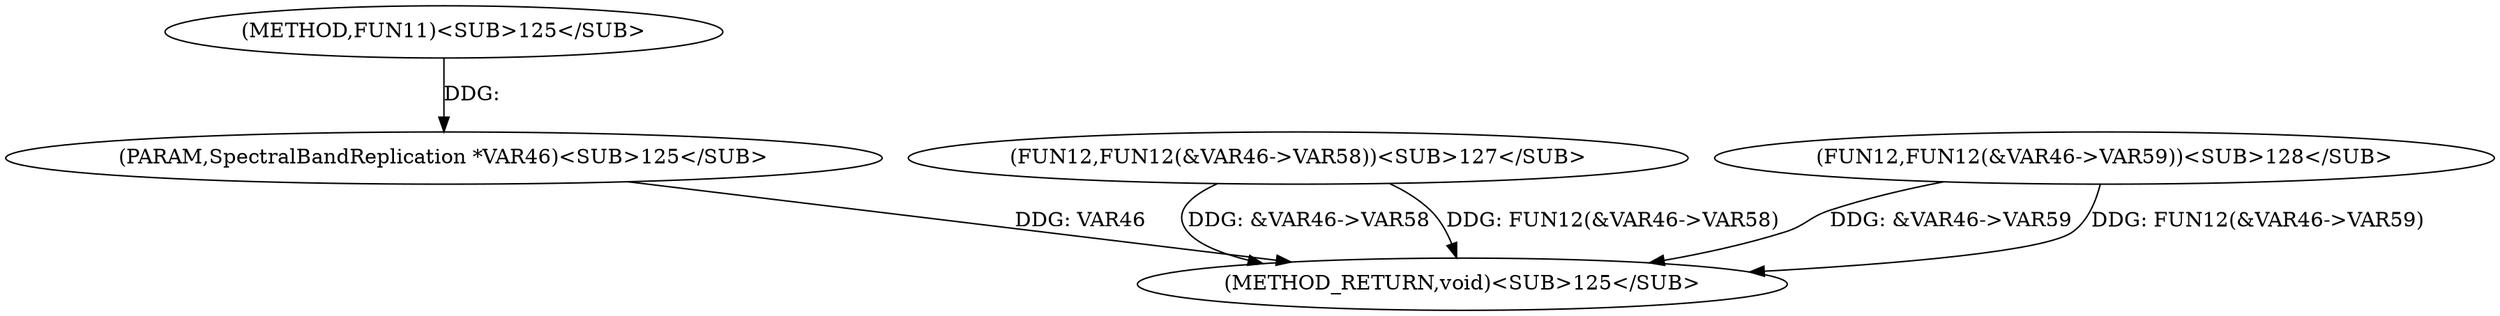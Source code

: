 
digraph "FUN11" {  

"762" [label = "(METHOD,FUN11)<SUB>125</SUB>" ]

"775" [label = "(METHOD_RETURN,void)<SUB>125</SUB>" ]

"763" [label = "(PARAM,SpectralBandReplication *VAR46)<SUB>125</SUB>" ]

"765" [label = "(FUN12,FUN12(&amp;VAR46-&gt;VAR58))<SUB>127</SUB>" ]

"770" [label = "(FUN12,FUN12(&amp;VAR46-&gt;VAR59))<SUB>128</SUB>" ]

  "763" -> "775"  [ label = "DDG: VAR46"] 

  "765" -> "775"  [ label = "DDG: &amp;VAR46-&gt;VAR58"] 

  "765" -> "775"  [ label = "DDG: FUN12(&amp;VAR46-&gt;VAR58)"] 

  "770" -> "775"  [ label = "DDG: &amp;VAR46-&gt;VAR59"] 

  "770" -> "775"  [ label = "DDG: FUN12(&amp;VAR46-&gt;VAR59)"] 

  "762" -> "763"  [ label = "DDG: "] 

}